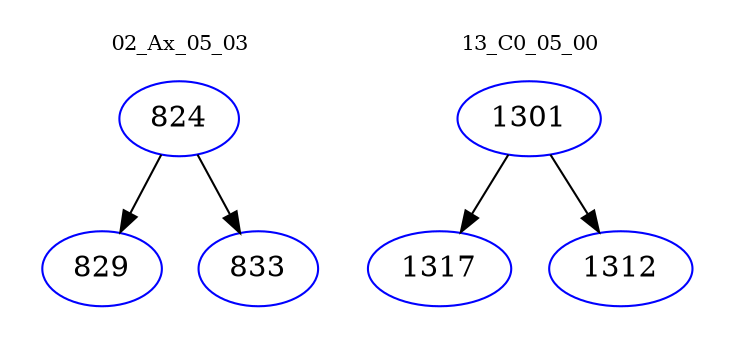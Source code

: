 digraph{
subgraph cluster_0 {
color = white
label = "02_Ax_05_03";
fontsize=10;
T0_824 [label="824", color="blue"]
T0_824 -> T0_829 [color="black"]
T0_829 [label="829", color="blue"]
T0_824 -> T0_833 [color="black"]
T0_833 [label="833", color="blue"]
}
subgraph cluster_1 {
color = white
label = "13_C0_05_00";
fontsize=10;
T1_1301 [label="1301", color="blue"]
T1_1301 -> T1_1317 [color="black"]
T1_1317 [label="1317", color="blue"]
T1_1301 -> T1_1312 [color="black"]
T1_1312 [label="1312", color="blue"]
}
}
